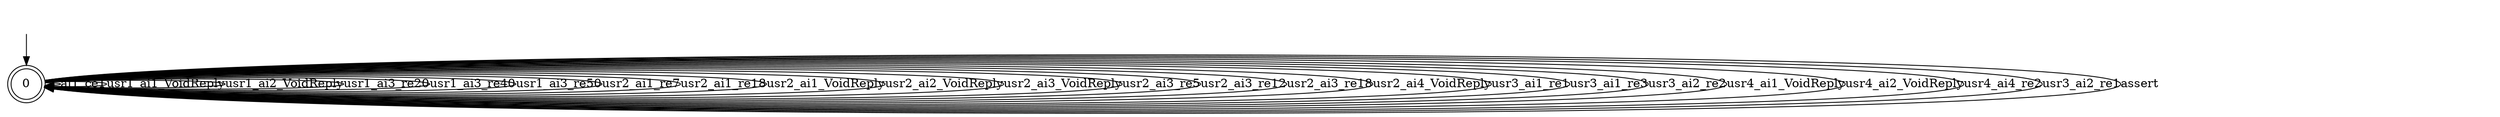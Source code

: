 digraph T5 {
0 [label="0", shape=doublecircle];
0 -> 0  [label="ai1_ce1"];
0 -> 0  [label="usr1_ai1_VoidReply"];
0 -> 0  [label="usr1_ai2_VoidReply"];
0 -> 0  [label="usr1_ai3_re20"];
0 -> 0  [label="usr1_ai3_re40"];
0 -> 0  [label="usr1_ai3_re50"];
0 -> 0  [label="usr2_ai1_re7"];
0 -> 0  [label="usr2_ai1_re18"];
0 -> 0  [label="usr2_ai1_VoidReply"];
0 -> 0  [label="usr2_ai2_VoidReply"];
0 -> 0  [label="usr2_ai3_VoidReply"];
0 -> 0  [label="usr2_ai3_re5"];
0 -> 0  [label="usr2_ai3_re12"];
0 -> 0  [label="usr2_ai3_re18"];
0 -> 0  [label="usr2_ai4_VoidReply"];
0 -> 0  [label="usr3_ai1_re1"];
0 -> 0  [label="usr3_ai1_re3"];
0 -> 0  [label="usr3_ai2_re2"];
0 -> 0  [label="usr4_ai1_VoidReply"];
0 -> 0  [label="usr4_ai2_VoidReply"];
0 -> 0  [label="usr4_ai4_re2"];
0 -> 0  [label="usr3_ai2_re1"];
0 -> 0  [label="assert"];
__start0 [label="", shape=none];
__start0 -> 0  [label=""];
}
